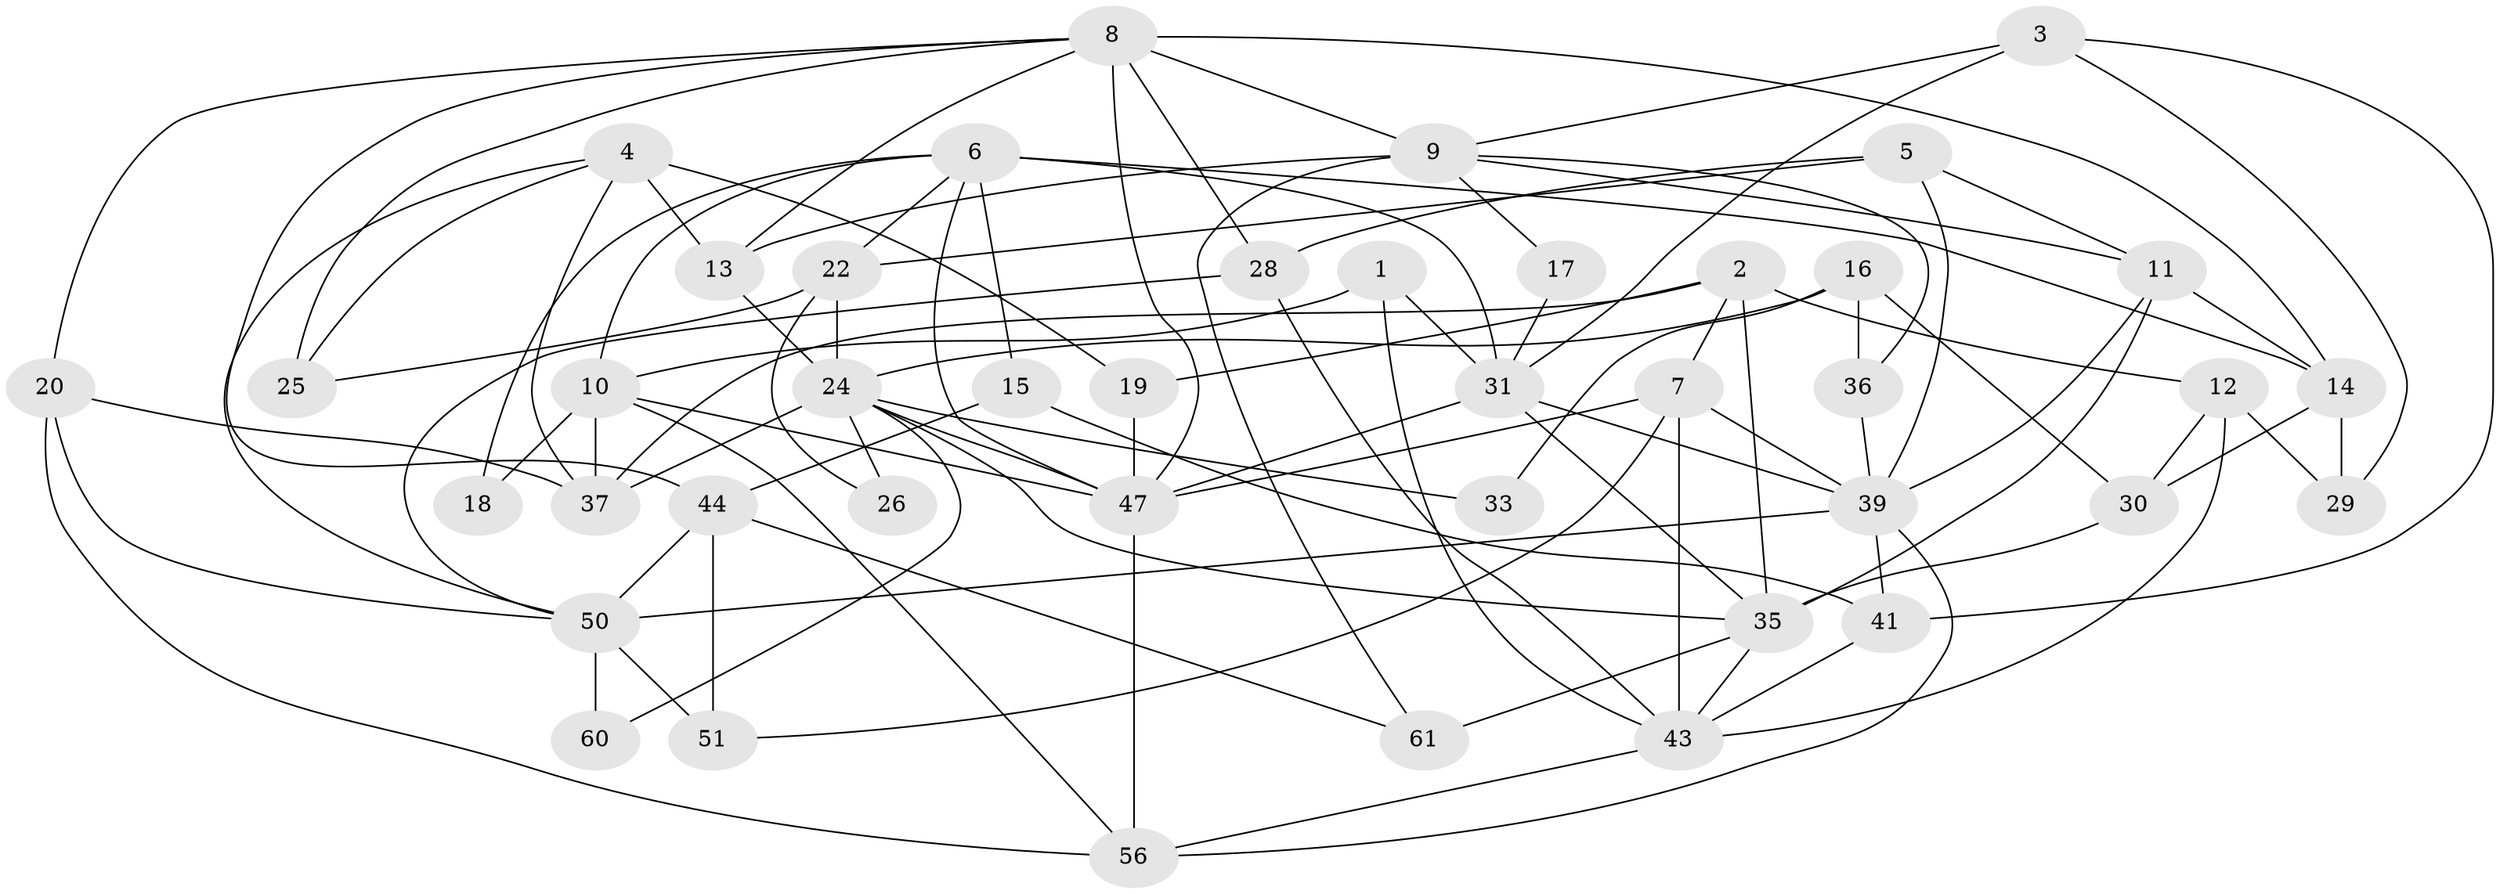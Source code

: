 // Generated by graph-tools (version 1.1) at 2025/52/02/27/25 19:52:03]
// undirected, 42 vertices, 98 edges
graph export_dot {
graph [start="1"]
  node [color=gray90,style=filled];
  1;
  2 [super="+52"];
  3;
  4 [super="+57"];
  5;
  6 [super="+59"];
  7 [super="+32"];
  8 [super="+54"];
  9 [super="+27"];
  10 [super="+23"];
  11 [super="+21"];
  12;
  13;
  14 [super="+58"];
  15;
  16;
  17;
  18;
  19 [super="+38"];
  20;
  22 [super="+49"];
  24 [super="+46"];
  25;
  26;
  28 [super="+53"];
  29;
  30;
  31 [super="+34"];
  33;
  35 [super="+42"];
  36;
  37 [super="+48"];
  39 [super="+40"];
  41;
  43 [super="+45"];
  44;
  47;
  50 [super="+55"];
  51;
  56;
  60;
  61;
  1 -- 43;
  1 -- 10;
  1 -- 31;
  2 -- 12;
  2 -- 35;
  2 -- 19;
  2 -- 7;
  2 -- 37;
  3 -- 29;
  3 -- 41;
  3 -- 9;
  3 -- 31;
  4 -- 19 [weight=2];
  4 -- 13;
  4 -- 25;
  4 -- 37;
  4 -- 50;
  5 -- 39;
  5 -- 28;
  5 -- 22;
  5 -- 11;
  6 -- 47;
  6 -- 10;
  6 -- 15;
  6 -- 18;
  6 -- 22;
  6 -- 14 [weight=2];
  6 -- 31;
  7 -- 39;
  7 -- 43;
  7 -- 51;
  7 -- 47;
  8 -- 9 [weight=2];
  8 -- 25;
  8 -- 47;
  8 -- 20;
  8 -- 44;
  8 -- 13;
  8 -- 14;
  8 -- 28;
  9 -- 11;
  9 -- 13;
  9 -- 36;
  9 -- 61;
  9 -- 17;
  10 -- 56;
  10 -- 18;
  10 -- 47;
  10 -- 37;
  11 -- 35;
  11 -- 39;
  11 -- 14;
  12 -- 30;
  12 -- 29;
  12 -- 43;
  13 -- 24;
  14 -- 30;
  14 -- 29;
  15 -- 41;
  15 -- 44;
  16 -- 36;
  16 -- 30;
  16 -- 33;
  16 -- 24;
  17 -- 31;
  19 -- 47;
  20 -- 56;
  20 -- 50;
  20 -- 37;
  22 -- 24;
  22 -- 25;
  22 -- 26;
  24 -- 47;
  24 -- 26;
  24 -- 35;
  24 -- 33;
  24 -- 37;
  24 -- 60;
  28 -- 50;
  28 -- 43;
  30 -- 35;
  31 -- 35;
  31 -- 39;
  31 -- 47;
  35 -- 61 [weight=2];
  35 -- 43;
  36 -- 39;
  39 -- 41;
  39 -- 50;
  39 -- 56;
  41 -- 43;
  43 -- 56;
  44 -- 61;
  44 -- 50;
  44 -- 51;
  47 -- 56;
  50 -- 60;
  50 -- 51;
}
